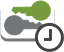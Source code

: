 <?xml version="1.0" encoding="UTF-8"?>
<dia:diagram xmlns:dia="http://www.lysator.liu.se/~alla/dia/">
  <dia:layer name="Fondo" visible="true" active="true">
    <dia:group>
      <dia:object type="Standard - Beziergon" version="0" id="O0">
        <dia:attribute name="obj_pos">
          <dia:point val="1.454,3.35"/>
        </dia:attribute>
        <dia:attribute name="obj_bb">
          <dia:rectangle val="1.15,1.6;3.8,3.35"/>
        </dia:attribute>
        <dia:attribute name="bez_points">
          <dia:point val="1.454,3.35"/>
          <dia:point val="1.292,3.35"/>
          <dia:point val="1.15,3.199"/>
          <dia:point val="1.15,3.033"/>
          <dia:point val="1.15,1.883"/>
          <dia:point val="1.15,3.033"/>
          <dia:point val="1.15,1.883"/>
          <dia:point val="1.15,1.718"/>
          <dia:point val="1.292,1.6"/>
          <dia:point val="1.454,1.6"/>
          <dia:point val="3.507,1.6"/>
          <dia:point val="1.454,1.6"/>
          <dia:point val="3.507,1.6"/>
          <dia:point val="3.669,1.6"/>
          <dia:point val="3.8,1.718"/>
          <dia:point val="3.8,1.883"/>
          <dia:point val="3.8,3.033"/>
          <dia:point val="3.8,1.883"/>
          <dia:point val="3.8,3.033"/>
          <dia:point val="3.8,3.199"/>
          <dia:point val="3.669,3.35"/>
          <dia:point val="3.507,3.35"/>
          <dia:point val="1.454,3.35"/>
          <dia:point val="3.507,3.35"/>
        </dia:attribute>
        <dia:attribute name="corner_types">
          <dia:enum val="21815936"/>
          <dia:enum val="0"/>
          <dia:enum val="0"/>
          <dia:enum val="0"/>
          <dia:enum val="0"/>
          <dia:enum val="0"/>
          <dia:enum val="0"/>
          <dia:enum val="0"/>
          <dia:enum val="0"/>
        </dia:attribute>
        <dia:attribute name="line_color">
          <dia:color val="#737678"/>
        </dia:attribute>
        <dia:attribute name="line_width">
          <dia:real val="0"/>
        </dia:attribute>
        <dia:attribute name="inner_color">
          <dia:color val="#737678"/>
        </dia:attribute>
        <dia:attribute name="show_background">
          <dia:boolean val="true"/>
        </dia:attribute>
      </dia:object>
      <dia:object type="Standard - Beziergon" version="0" id="O1">
        <dia:attribute name="obj_pos">
          <dia:point val="1.454,3.2"/>
        </dia:attribute>
        <dia:attribute name="obj_bb">
          <dia:rectangle val="1.15,1.45;3.8,3.2"/>
        </dia:attribute>
        <dia:attribute name="bez_points">
          <dia:point val="1.454,3.2"/>
          <dia:point val="1.292,3.2"/>
          <dia:point val="1.15,3.049"/>
          <dia:point val="1.15,2.883"/>
          <dia:point val="1.15,1.733"/>
          <dia:point val="1.15,2.883"/>
          <dia:point val="1.15,1.733"/>
          <dia:point val="1.15,1.568"/>
          <dia:point val="1.292,1.45"/>
          <dia:point val="1.454,1.45"/>
          <dia:point val="3.507,1.45"/>
          <dia:point val="1.454,1.45"/>
          <dia:point val="3.507,1.45"/>
          <dia:point val="3.669,1.45"/>
          <dia:point val="3.8,1.568"/>
          <dia:point val="3.8,1.733"/>
          <dia:point val="3.8,2.883"/>
          <dia:point val="3.8,1.733"/>
          <dia:point val="3.8,2.883"/>
          <dia:point val="3.8,3.049"/>
          <dia:point val="3.669,3.2"/>
          <dia:point val="3.507,3.2"/>
          <dia:point val="1.454,3.2"/>
          <dia:point val="3.507,3.2"/>
        </dia:attribute>
        <dia:attribute name="corner_types">
          <dia:enum val="-1200007528"/>
          <dia:enum val="0"/>
          <dia:enum val="0"/>
          <dia:enum val="0"/>
          <dia:enum val="0"/>
          <dia:enum val="0"/>
          <dia:enum val="0"/>
          <dia:enum val="0"/>
          <dia:enum val="0"/>
        </dia:attribute>
        <dia:attribute name="line_color">
          <dia:color val="#ffffff"/>
        </dia:attribute>
        <dia:attribute name="line_width">
          <dia:real val="0"/>
        </dia:attribute>
        <dia:attribute name="show_background">
          <dia:boolean val="true"/>
        </dia:attribute>
      </dia:object>
      <dia:group>
        <dia:object type="Standard - Beziergon" version="0" id="O2">
          <dia:attribute name="obj_pos">
            <dia:point val="3.076,2.42"/>
          </dia:attribute>
          <dia:attribute name="obj_bb">
            <dia:rectangle val="1.333,2.089;3.251,3.047"/>
          </dia:attribute>
          <dia:attribute name="bez_points">
            <dia:point val="3.076,2.42"/>
            <dia:point val="3.251,2.583"/>
            <dia:point val="3.076,2.42"/>
            <dia:point val="3.251,2.583"/>
            <dia:point val="3.171,2.73"/>
            <dia:point val="3.251,2.583"/>
            <dia:point val="3.171,2.73"/>
            <dia:point val="2.264,2.743"/>
            <dia:point val="3.171,2.73"/>
            <dia:point val="2.264,2.743"/>
            <dia:point val="2.263,2.749"/>
            <dia:point val="2.253,2.771"/>
            <dia:point val="2.237,2.8"/>
            <dia:point val="2.223,2.826"/>
            <dia:point val="2.207,2.852"/>
            <dia:point val="2.187,2.874"/>
            <dia:point val="2.169,2.897"/>
            <dia:point val="2.147,2.919"/>
            <dia:point val="2.122,2.939"/>
            <dia:point val="2.032,3.012"/>
            <dia:point val="1.924,3.047"/>
            <dia:point val="1.817,3.047"/>
            <dia:point val="1.695,3.047"/>
            <dia:point val="1.573,3.001"/>
            <dia:point val="1.481,2.913"/>
            <dia:point val="1.468,2.9"/>
            <dia:point val="1.455,2.886"/>
            <dia:point val="1.443,2.872"/>
            <dia:point val="1.274,2.667"/>
            <dia:point val="1.304,2.365"/>
            <dia:point val="1.51,2.197"/>
            <dia:point val="1.6,2.124"/>
            <dia:point val="1.708,2.089"/>
            <dia:point val="1.816,2.089"/>
            <dia:point val="1.924,2.089"/>
            <dia:point val="2.031,2.125"/>
            <dia:point val="2.119,2.195"/>
            <dia:point val="2.185,2.243"/>
            <dia:point val="2.227,2.313"/>
            <dia:point val="2.229,2.317"/>
            <dia:point val="2.28,2.319"/>
            <dia:point val="2.229,2.317"/>
            <dia:point val="2.28,2.319"/>
            <dia:point val="2.501,2.316"/>
            <dia:point val="2.28,2.319"/>
            <dia:point val="2.501,2.316"/>
            <dia:point val="2.579,2.452"/>
            <dia:point val="2.501,2.316"/>
            <dia:point val="2.579,2.452"/>
            <dia:point val="2.767,2.434"/>
            <dia:point val="2.579,2.452"/>
            <dia:point val="2.767,2.434"/>
            <dia:point val="2.839,2.508"/>
            <dia:point val="2.767,2.434"/>
            <dia:point val="2.839,2.508"/>
            <dia:point val="2.905,2.523"/>
            <dia:point val="2.839,2.508"/>
            <dia:point val="2.905,2.523"/>
            <dia:point val="3.076,2.42"/>
            <dia:point val="2.905,2.523"/>
          </dia:attribute>
          <dia:attribute name="corner_types">
            <dia:enum val="-1200007480"/>
            <dia:enum val="0"/>
            <dia:enum val="0"/>
            <dia:enum val="0"/>
            <dia:enum val="0"/>
            <dia:enum val="0"/>
            <dia:enum val="0"/>
            <dia:enum val="0"/>
            <dia:enum val="0"/>
            <dia:enum val="0"/>
            <dia:enum val="0"/>
            <dia:enum val="0"/>
            <dia:enum val="0"/>
            <dia:enum val="0"/>
            <dia:enum val="0"/>
            <dia:enum val="0"/>
            <dia:enum val="0"/>
            <dia:enum val="0"/>
            <dia:enum val="0"/>
            <dia:enum val="0"/>
            <dia:enum val="0"/>
          </dia:attribute>
          <dia:attribute name="line_color">
            <dia:color val="#737678"/>
          </dia:attribute>
          <dia:attribute name="line_width">
            <dia:real val="0"/>
          </dia:attribute>
          <dia:attribute name="inner_color">
            <dia:color val="#737678"/>
          </dia:attribute>
          <dia:attribute name="show_background">
            <dia:boolean val="true"/>
          </dia:attribute>
        </dia:object>
        <dia:object type="Standard - BezierLine" version="0" id="O3">
          <dia:attribute name="obj_pos">
            <dia:point val="1.604,2.687"/>
          </dia:attribute>
          <dia:attribute name="obj_bb">
            <dia:rectangle val="1.476,2.435;1.729,2.687"/>
          </dia:attribute>
          <dia:attribute name="bez_points">
            <dia:point val="1.604,2.687"/>
            <dia:point val="1.674,2.686"/>
            <dia:point val="1.73,2.628"/>
            <dia:point val="1.729,2.559"/>
            <dia:point val="1.728,2.49"/>
            <dia:point val="1.671,2.435"/>
            <dia:point val="1.602,2.435"/>
            <dia:point val="1.601,2.435"/>
            <dia:point val="1.601,2.435"/>
            <dia:point val="1.601,2.435"/>
            <dia:point val="1.531,2.436"/>
            <dia:point val="1.475,2.493"/>
            <dia:point val="1.476,2.563"/>
            <dia:point val="1.477,2.631"/>
            <dia:point val="1.533,2.687"/>
            <dia:point val="1.602,2.687"/>
            <dia:point val="1.603,2.687"/>
            <dia:point val="1.604,2.687"/>
            <dia:point val="1.604,2.687"/>
          </dia:attribute>
          <dia:attribute name="corner_types">
            <dia:enum val="0"/>
            <dia:enum val="0"/>
            <dia:enum val="0"/>
            <dia:enum val="0"/>
            <dia:enum val="0"/>
            <dia:enum val="0"/>
            <dia:enum val="0"/>
          </dia:attribute>
          <dia:attribute name="line_color">
            <dia:color val="#737678"/>
          </dia:attribute>
          <dia:attribute name="line_width">
            <dia:real val="0"/>
          </dia:attribute>
        </dia:object>
      </dia:group>
      <dia:group>
        <dia:object type="Standard - Beziergon" version="0" id="O4">
          <dia:attribute name="obj_pos">
            <dia:point val="1.874,1.98"/>
          </dia:attribute>
          <dia:attribute name="obj_bb">
            <dia:rectangle val="1.699,1.353;3.617,2.312"/>
          </dia:attribute>
          <dia:attribute name="bez_points">
            <dia:point val="1.874,1.98"/>
            <dia:point val="1.699,1.817"/>
            <dia:point val="1.874,1.98"/>
            <dia:point val="1.699,1.817"/>
            <dia:point val="1.779,1.67"/>
            <dia:point val="1.699,1.817"/>
            <dia:point val="1.779,1.67"/>
            <dia:point val="2.686,1.658"/>
            <dia:point val="1.779,1.67"/>
            <dia:point val="2.686,1.658"/>
            <dia:point val="2.687,1.651"/>
            <dia:point val="2.697,1.629"/>
            <dia:point val="2.713,1.6"/>
            <dia:point val="2.727,1.574"/>
            <dia:point val="2.743,1.549"/>
            <dia:point val="2.763,1.526"/>
            <dia:point val="2.781,1.503"/>
            <dia:point val="2.803,1.481"/>
            <dia:point val="2.828,1.461"/>
            <dia:point val="2.918,1.389"/>
            <dia:point val="3.026,1.353"/>
            <dia:point val="3.133,1.353"/>
            <dia:point val="3.255,1.353"/>
            <dia:point val="3.377,1.399"/>
            <dia:point val="3.469,1.488"/>
            <dia:point val="3.482,1.5"/>
            <dia:point val="3.495,1.514"/>
            <dia:point val="3.507,1.528"/>
            <dia:point val="3.676,1.734"/>
            <dia:point val="3.646,2.036"/>
            <dia:point val="3.439,2.203"/>
            <dia:point val="3.35,2.276"/>
            <dia:point val="3.242,2.312"/>
            <dia:point val="3.134,2.312"/>
            <dia:point val="3.026,2.312"/>
            <dia:point val="2.919,2.276"/>
            <dia:point val="2.831,2.206"/>
            <dia:point val="2.765,2.157"/>
            <dia:point val="2.723,2.087"/>
            <dia:point val="2.721,2.083"/>
            <dia:point val="2.67,2.081"/>
            <dia:point val="2.721,2.083"/>
            <dia:point val="2.67,2.081"/>
            <dia:point val="2.449,2.084"/>
            <dia:point val="2.67,2.081"/>
            <dia:point val="2.449,2.084"/>
            <dia:point val="2.371,1.948"/>
            <dia:point val="2.449,2.084"/>
            <dia:point val="2.371,1.948"/>
            <dia:point val="2.183,1.966"/>
            <dia:point val="2.371,1.948"/>
            <dia:point val="2.183,1.966"/>
            <dia:point val="2.111,1.892"/>
            <dia:point val="2.183,1.966"/>
            <dia:point val="2.111,1.892"/>
            <dia:point val="2.045,1.878"/>
            <dia:point val="2.111,1.892"/>
            <dia:point val="2.045,1.878"/>
            <dia:point val="1.874,1.98"/>
            <dia:point val="2.045,1.878"/>
          </dia:attribute>
          <dia:attribute name="corner_types">
            <dia:enum val="-1200007480"/>
            <dia:enum val="0"/>
            <dia:enum val="0"/>
            <dia:enum val="0"/>
            <dia:enum val="0"/>
            <dia:enum val="0"/>
            <dia:enum val="0"/>
            <dia:enum val="0"/>
            <dia:enum val="0"/>
            <dia:enum val="0"/>
            <dia:enum val="0"/>
            <dia:enum val="0"/>
            <dia:enum val="0"/>
            <dia:enum val="0"/>
            <dia:enum val="0"/>
            <dia:enum val="0"/>
            <dia:enum val="0"/>
            <dia:enum val="0"/>
            <dia:enum val="0"/>
            <dia:enum val="0"/>
            <dia:enum val="0"/>
          </dia:attribute>
          <dia:attribute name="line_color">
            <dia:color val="#769b3f"/>
          </dia:attribute>
          <dia:attribute name="line_width">
            <dia:real val="0"/>
          </dia:attribute>
          <dia:attribute name="inner_color">
            <dia:color val="#769b3f"/>
          </dia:attribute>
          <dia:attribute name="show_background">
            <dia:boolean val="true"/>
          </dia:attribute>
        </dia:object>
        <dia:object type="Standard - BezierLine" version="0" id="O5">
          <dia:attribute name="obj_pos">
            <dia:point val="3.346,1.714"/>
          </dia:attribute>
          <dia:attribute name="obj_bb">
            <dia:rectangle val="3.221,1.714;3.474,1.966"/>
          </dia:attribute>
          <dia:attribute name="bez_points">
            <dia:point val="3.346,1.714"/>
            <dia:point val="3.276,1.715"/>
            <dia:point val="3.22,1.772"/>
            <dia:point val="3.221,1.841"/>
            <dia:point val="3.222,1.91"/>
            <dia:point val="3.279,1.966"/>
            <dia:point val="3.348,1.966"/>
            <dia:point val="3.349,1.966"/>
            <dia:point val="3.349,1.966"/>
            <dia:point val="3.349,1.965"/>
            <dia:point val="3.419,1.964"/>
            <dia:point val="3.475,1.907"/>
            <dia:point val="3.474,1.838"/>
            <dia:point val="3.473,1.769"/>
            <dia:point val="3.417,1.714"/>
            <dia:point val="3.348,1.714"/>
            <dia:point val="3.347,1.714"/>
            <dia:point val="3.346,1.714"/>
            <dia:point val="3.346,1.714"/>
          </dia:attribute>
          <dia:attribute name="corner_types">
            <dia:enum val="0"/>
            <dia:enum val="0"/>
            <dia:enum val="0"/>
            <dia:enum val="0"/>
            <dia:enum val="0"/>
            <dia:enum val="0"/>
            <dia:enum val="0"/>
          </dia:attribute>
          <dia:attribute name="line_color">
            <dia:color val="#769b3f"/>
          </dia:attribute>
          <dia:attribute name="line_width">
            <dia:real val="0"/>
          </dia:attribute>
        </dia:object>
      </dia:group>
      <dia:group>
        <dia:group>
          <dia:object type="Standard - Ellipse" version="0" id="O6">
            <dia:attribute name="obj_pos">
              <dia:point val="2.921,2.521"/>
            </dia:attribute>
            <dia:attribute name="obj_bb">
              <dia:rectangle val="2.846,2.446;4.297,3.898"/>
            </dia:attribute>
            <dia:attribute name="elem_corner">
              <dia:point val="2.921,2.521"/>
            </dia:attribute>
            <dia:attribute name="elem_width">
              <dia:real val="1.302"/>
            </dia:attribute>
            <dia:attribute name="elem_height">
              <dia:real val="1.302"/>
            </dia:attribute>
            <dia:attribute name="border_width">
              <dia:real val="0.15"/>
            </dia:attribute>
            <dia:attribute name="border_color">
              <dia:color val="#444444"/>
            </dia:attribute>
          </dia:object>
          <dia:object type="Standard - Line" version="0" id="O7">
            <dia:attribute name="obj_pos">
              <dia:point val="3.625,2.763"/>
            </dia:attribute>
            <dia:attribute name="obj_bb">
              <dia:rectangle val="3.546,2.688;3.7,3.407"/>
            </dia:attribute>
            <dia:attribute name="conn_endpoints">
              <dia:point val="3.625,2.763"/>
              <dia:point val="3.622,3.332"/>
            </dia:attribute>
            <dia:attribute name="numcp">
              <dia:int val="1"/>
            </dia:attribute>
            <dia:attribute name="line_color">
              <dia:color val="#444444"/>
            </dia:attribute>
            <dia:attribute name="line_width">
              <dia:real val="0.15"/>
            </dia:attribute>
          </dia:object>
        </dia:group>
        <dia:object type="Standard - Line" version="0" id="O8">
          <dia:attribute name="obj_pos">
            <dia:point val="3.3,3.275"/>
          </dia:attribute>
          <dia:attribute name="obj_bb">
            <dia:rectangle val="3.225,3.2;3.725,3.35"/>
          </dia:attribute>
          <dia:attribute name="conn_endpoints">
            <dia:point val="3.3,3.275"/>
            <dia:point val="3.65,3.275"/>
          </dia:attribute>
          <dia:attribute name="numcp">
            <dia:int val="1"/>
          </dia:attribute>
          <dia:attribute name="line_color">
            <dia:color val="#444444"/>
          </dia:attribute>
          <dia:attribute name="line_width">
            <dia:real val="0.15"/>
          </dia:attribute>
        </dia:object>
      </dia:group>
    </dia:group>
  </dia:layer>
</dia:diagram>
